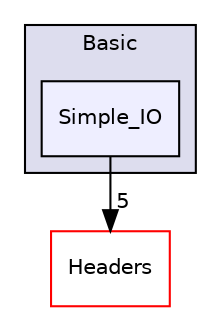 digraph "Simple_IO" {
  compound=true
  node [ fontsize="10", fontname="Helvetica"];
  edge [ labelfontsize="10", labelfontname="Helvetica"];
  subgraph clusterdir_fff1b91a0428f70ca6ccff656ee7b826 {
    graph [ bgcolor="#ddddee", pencolor="black", label="Basic" fontname="Helvetica", fontsize="10", URL="dir_fff1b91a0428f70ca6ccff656ee7b826.html"]
  dir_548a207bdf3150118c1976080e3e43ca [shape=box, label="Simple_IO", style="filled", fillcolor="#eeeeff", pencolor="black", URL="dir_548a207bdf3150118c1976080e3e43ca.html"];
  }
  dir_3ed09e8ce6640af79318ee4a8db1ede0 [shape=box label="Headers" fillcolor="white" style="filled" color="red" URL="dir_3ed09e8ce6640af79318ee4a8db1ede0.html"];
  dir_548a207bdf3150118c1976080e3e43ca->dir_3ed09e8ce6640af79318ee4a8db1ede0 [headlabel="5", labeldistance=1.5 headhref="dir_000046_000008.html"];
}
